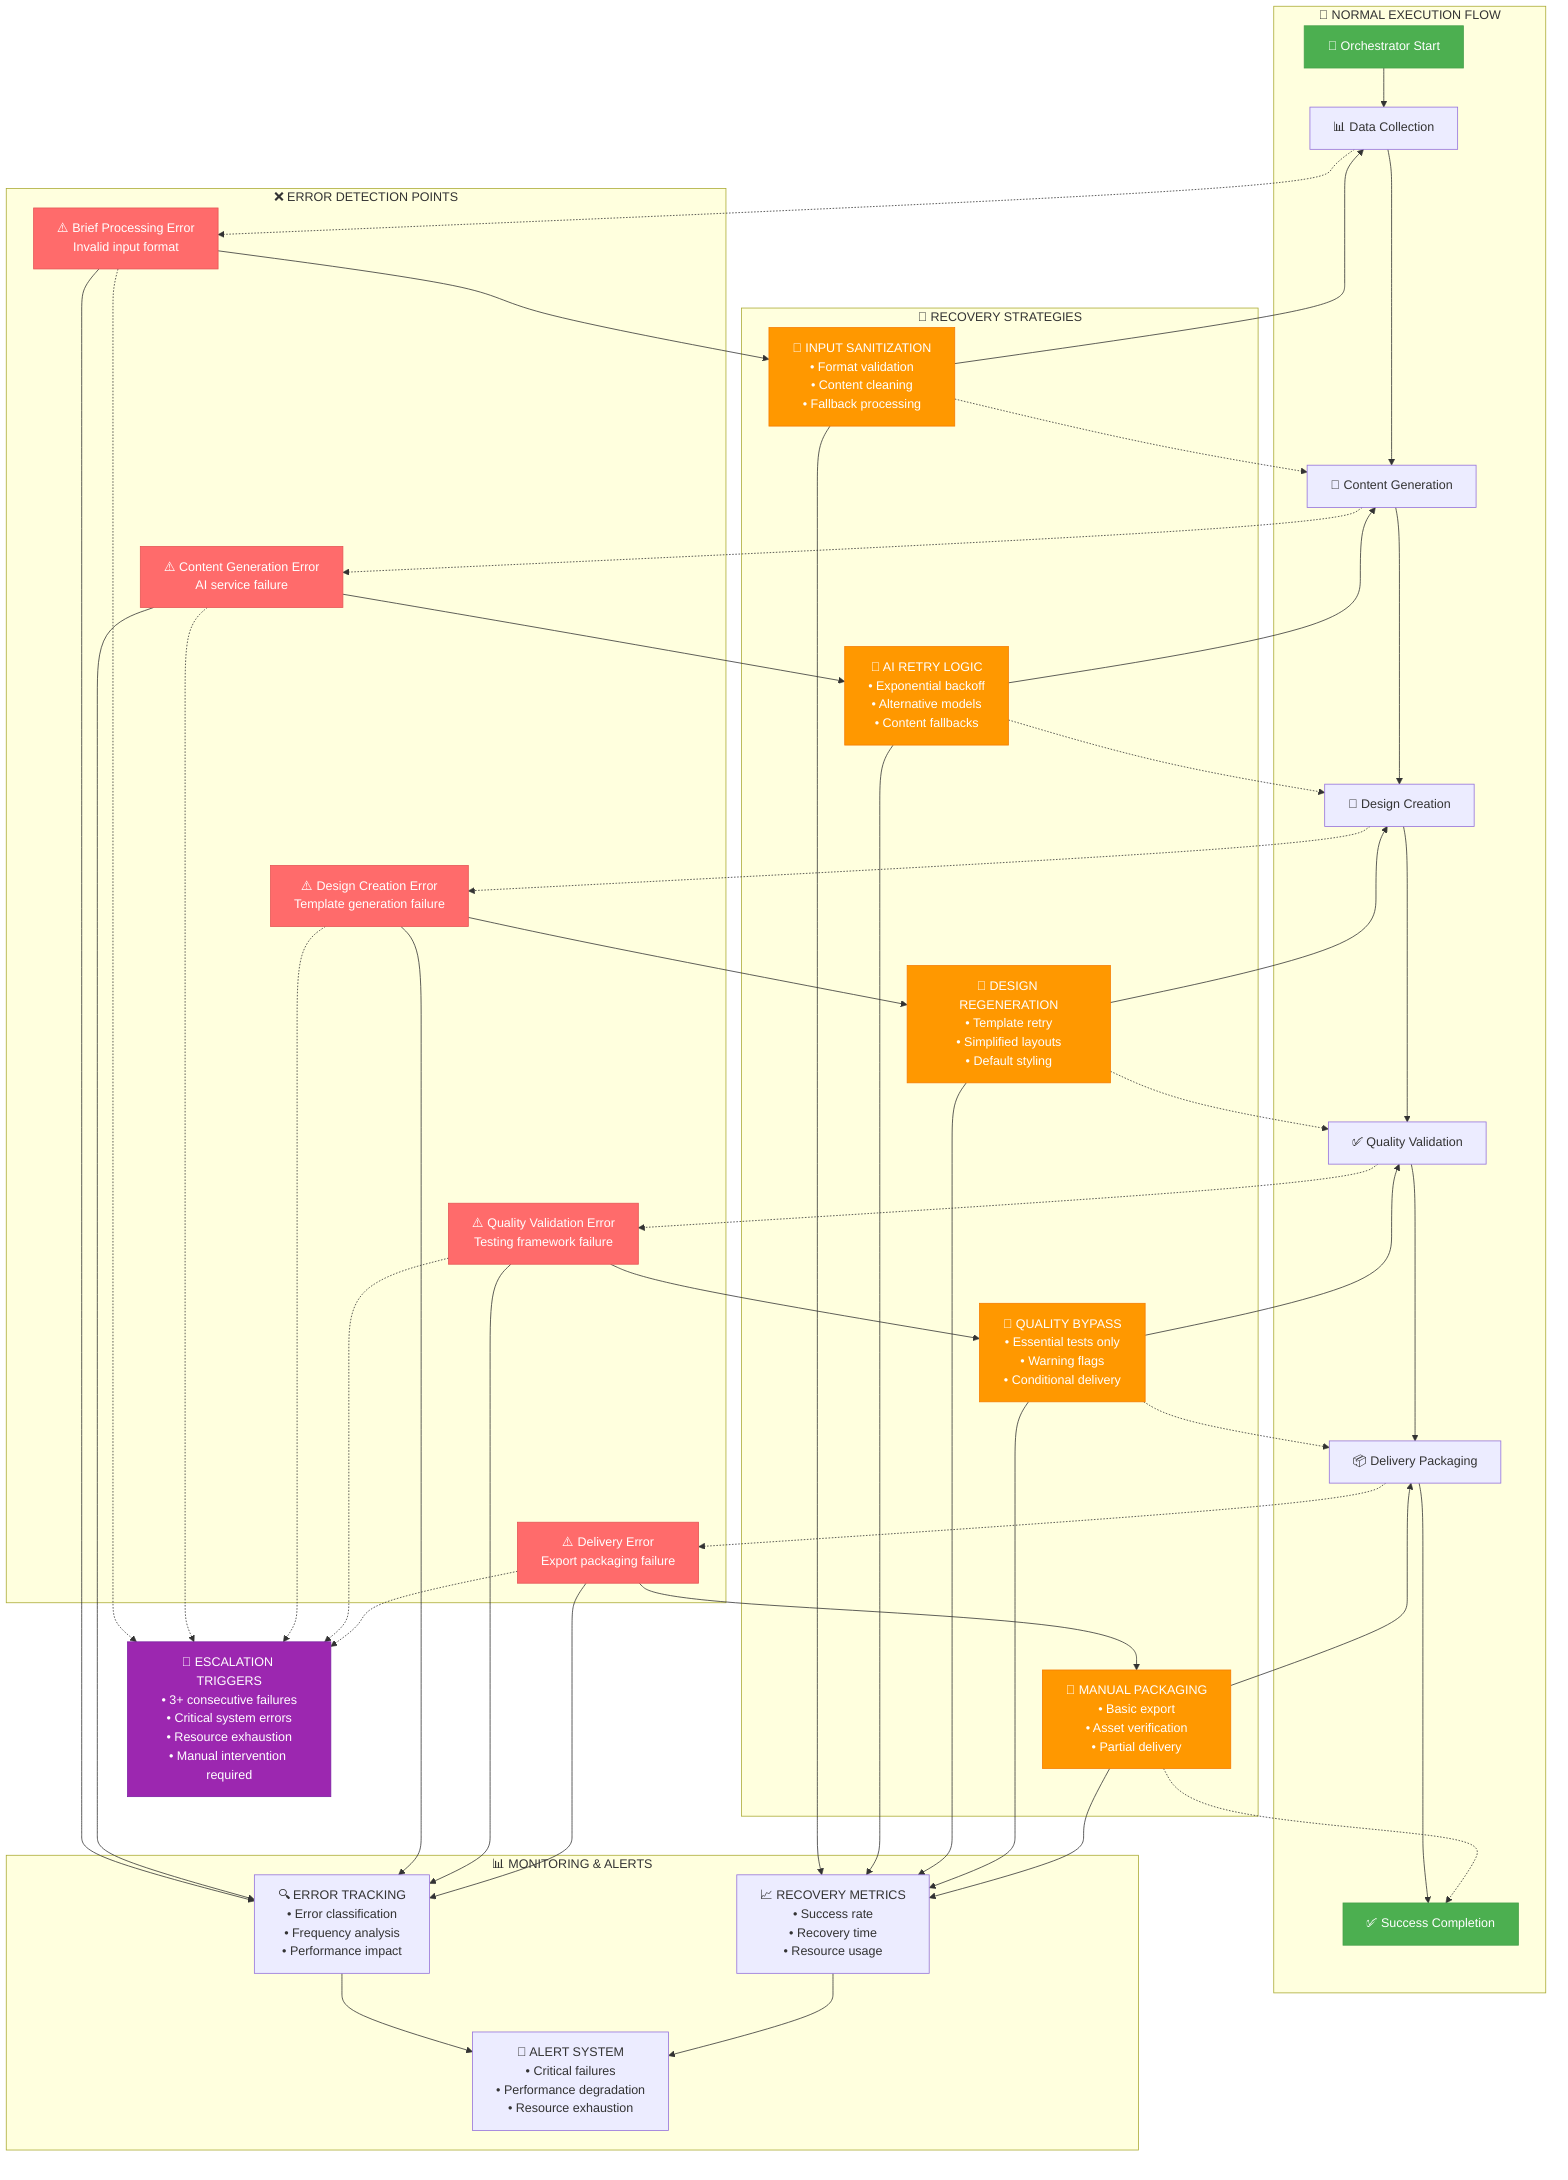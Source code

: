 graph TD
    subgraph "🚀 NORMAL EXECUTION FLOW"
        N1["🎯 Orchestrator Start"]
        N2["📊 Data Collection"]
        N3["📝 Content Generation"]
        N4["🎨 Design Creation"]
        N5["✅ Quality Validation"]
        N6["📦 Delivery Packaging"]
        N7["✅ Success Completion"]
    end
    
    subgraph "❌ ERROR DETECTION POINTS"
        E1["⚠️ Brief Processing Error<br/>Invalid input format"]
        E2["⚠️ Content Generation Error<br/>AI service failure"]
        E3["⚠️ Design Creation Error<br/>Template generation failure"]
        E4["⚠️ Quality Validation Error<br/>Testing framework failure"]
        E5["⚠️ Delivery Error<br/>Export packaging failure"]
    end
    
    subgraph "🔄 RECOVERY STRATEGIES"
        R1["🔧 INPUT SANITIZATION<br/>• Format validation<br/>• Content cleaning<br/>• Fallback processing"]
        R2["🔧 AI RETRY LOGIC<br/>• Exponential backoff<br/>• Alternative models<br/>• Content fallbacks"]
        R3["🔧 DESIGN REGENERATION<br/>• Template retry<br/>• Simplified layouts<br/>• Default styling"]
        R4["🔧 QUALITY BYPASS<br/>• Essential tests only<br/>• Warning flags<br/>• Conditional delivery"]
        R5["🔧 MANUAL PACKAGING<br/>• Basic export<br/>• Asset verification<br/>• Partial delivery"]
    end
    
    subgraph "📊 MONITORING & ALERTS"
        M1["🔍 ERROR TRACKING<br/>• Error classification<br/>• Frequency analysis<br/>• Performance impact"]
        M2["📈 RECOVERY METRICS<br/>• Success rate<br/>• Recovery time<br/>• Resource usage"]
        M3["🚨 ALERT SYSTEM<br/>• Critical failures<br/>• Performance degradation<br/>• Resource exhaustion"]
    end
    
    %% NORMAL FLOW
    N1 --> N2 --> N3 --> N4 --> N5 --> N6 --> N7
    
    %% ERROR TRIGGERS
    N2 -.-> E1
    N3 -.-> E2
    N4 -.-> E3
    N5 -.-> E4
    N6 -.-> E5
    
    %% RECOVERY FLOWS
    E1 --> R1 --> N2
    E2 --> R2 --> N3
    E3 --> R3 --> N4
    E4 --> R4 --> N5
    E5 --> R5 --> N6
    
    %% MONITORING
    E1 & E2 & E3 & E4 & E5 --> M1
    R1 & R2 & R3 & R4 & R5 --> M2
    M1 & M2 --> M3
    
    %% FAILURE ESCALATION
    ESCALATION["🚨 ESCALATION TRIGGERS<br/>• 3+ consecutive failures<br/>• Critical system errors<br/>• Resource exhaustion<br/>• Manual intervention required"]
    
    E1 & E2 & E3 & E4 & E5 -.-> ESCALATION
    
    %% RECOVERY SUCCESS PATHS
    R1 -.-> N3
    R2 -.-> N4
    R3 -.-> N5
    R4 -.-> N6
    R5 -.-> N7
    
    style N1 fill:#4caf50,stroke:#45a049,color:white
    style N7 fill:#4caf50,stroke:#45a049,color:white
    style E1 fill:#ff6b6b,stroke:#e55555,color:white
    style E2 fill:#ff6b6b,stroke:#e55555,color:white
    style E3 fill:#ff6b6b,stroke:#e55555,color:white
    style E4 fill:#ff6b6b,stroke:#e55555,color:white
    style E5 fill:#ff6b6b,stroke:#e55555,color:white
    style R1 fill:#ff9800,stroke:#f57c00,color:white
    style R2 fill:#ff9800,stroke:#f57c00,color:white
    style R3 fill:#ff9800,stroke:#f57c00,color:white
    style R4 fill:#ff9800,stroke:#f57c00,color:white
    style R5 fill:#ff9800,stroke:#f57c00,color:white
    style ESCALATION fill:#9c27b0,stroke:#7b1fa2,color:white